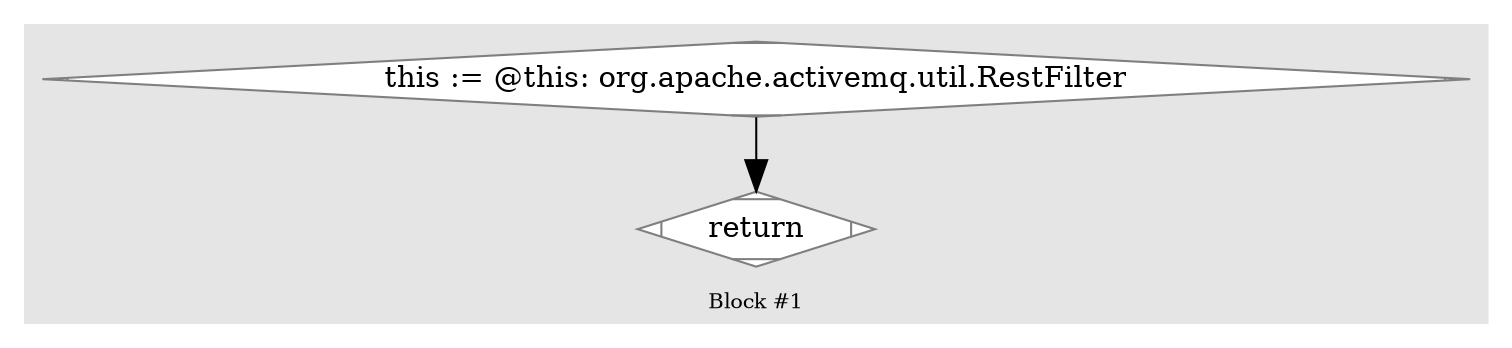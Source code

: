 digraph G {
	compound=true
	labelloc=b
	style=filled
	color=gray90
	node [shape=box,style=filled,color=white]
	edge [fontsize=10,arrowsize=1.5,fontcolor=grey40]
	fontsize=10

//  lines [229: 229] 
	subgraph cluster_2129442232 { 
		label = "Block #1"
		352367347[label="this := @this: org.apache.activemq.util.RestFilter",shape=Mdiamond,color=grey50,fillcolor=white]
		308433917[label="return",shape=Mdiamond,color=grey50,fillcolor=white]

		352367347 -> 308433917
	}

}